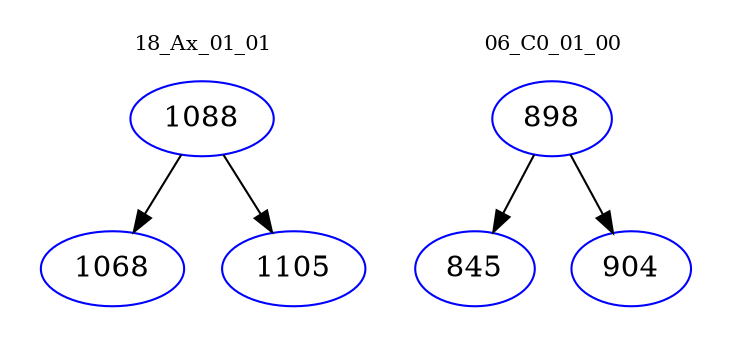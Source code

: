 digraph{
subgraph cluster_0 {
color = white
label = "18_Ax_01_01";
fontsize=10;
T0_1088 [label="1088", color="blue"]
T0_1088 -> T0_1068 [color="black"]
T0_1068 [label="1068", color="blue"]
T0_1088 -> T0_1105 [color="black"]
T0_1105 [label="1105", color="blue"]
}
subgraph cluster_1 {
color = white
label = "06_C0_01_00";
fontsize=10;
T1_898 [label="898", color="blue"]
T1_898 -> T1_845 [color="black"]
T1_845 [label="845", color="blue"]
T1_898 -> T1_904 [color="black"]
T1_904 [label="904", color="blue"]
}
}
